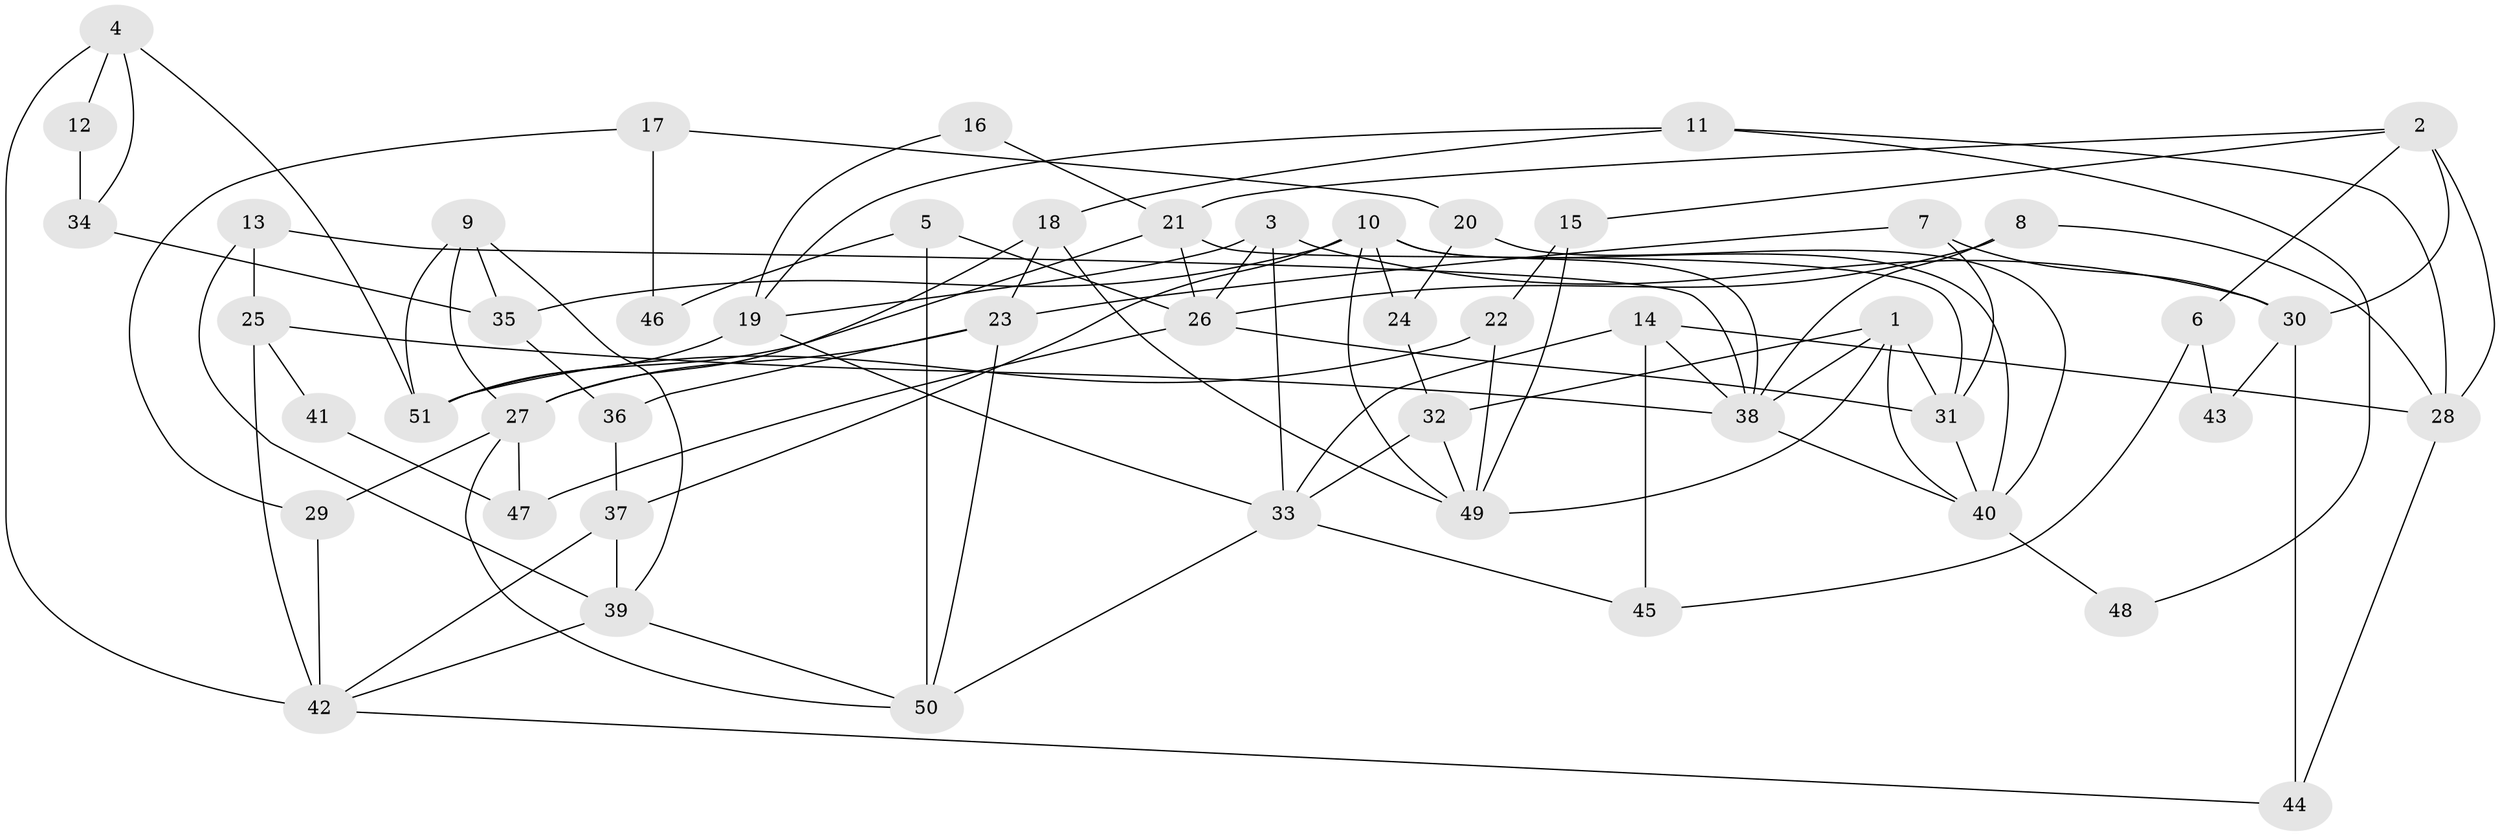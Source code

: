 // coarse degree distribution, {1: 0.13333333333333333, 3: 0.26666666666666666, 2: 0.2, 5: 0.2, 4: 0.13333333333333333, 11: 0.06666666666666667}
// Generated by graph-tools (version 1.1) at 2025/53/03/04/25 21:53:50]
// undirected, 51 vertices, 102 edges
graph export_dot {
graph [start="1"]
  node [color=gray90,style=filled];
  1;
  2;
  3;
  4;
  5;
  6;
  7;
  8;
  9;
  10;
  11;
  12;
  13;
  14;
  15;
  16;
  17;
  18;
  19;
  20;
  21;
  22;
  23;
  24;
  25;
  26;
  27;
  28;
  29;
  30;
  31;
  32;
  33;
  34;
  35;
  36;
  37;
  38;
  39;
  40;
  41;
  42;
  43;
  44;
  45;
  46;
  47;
  48;
  49;
  50;
  51;
  1 -- 40;
  1 -- 38;
  1 -- 31;
  1 -- 32;
  1 -- 49;
  2 -- 30;
  2 -- 15;
  2 -- 6;
  2 -- 21;
  2 -- 28;
  3 -- 30;
  3 -- 26;
  3 -- 19;
  3 -- 33;
  4 -- 42;
  4 -- 51;
  4 -- 12;
  4 -- 34;
  5 -- 26;
  5 -- 50;
  5 -- 46;
  6 -- 45;
  6 -- 43;
  7 -- 23;
  7 -- 31;
  7 -- 30;
  8 -- 28;
  8 -- 38;
  8 -- 26;
  9 -- 35;
  9 -- 39;
  9 -- 27;
  9 -- 51;
  10 -- 49;
  10 -- 38;
  10 -- 24;
  10 -- 35;
  10 -- 37;
  10 -- 40;
  11 -- 19;
  11 -- 18;
  11 -- 28;
  11 -- 48;
  12 -- 34;
  13 -- 38;
  13 -- 25;
  13 -- 39;
  14 -- 33;
  14 -- 28;
  14 -- 38;
  14 -- 45;
  15 -- 22;
  15 -- 49;
  16 -- 21;
  16 -- 19;
  17 -- 20;
  17 -- 29;
  17 -- 46;
  18 -- 27;
  18 -- 49;
  18 -- 23;
  19 -- 51;
  19 -- 33;
  20 -- 40;
  20 -- 24;
  21 -- 31;
  21 -- 26;
  21 -- 51;
  22 -- 51;
  22 -- 49;
  23 -- 50;
  23 -- 27;
  23 -- 36;
  24 -- 32;
  25 -- 42;
  25 -- 38;
  25 -- 41;
  26 -- 31;
  26 -- 47;
  27 -- 29;
  27 -- 47;
  27 -- 50;
  28 -- 44;
  29 -- 42;
  30 -- 44;
  30 -- 43;
  31 -- 40;
  32 -- 33;
  32 -- 49;
  33 -- 45;
  33 -- 50;
  34 -- 35;
  35 -- 36;
  36 -- 37;
  37 -- 39;
  37 -- 42;
  38 -- 40;
  39 -- 50;
  39 -- 42;
  40 -- 48;
  41 -- 47;
  42 -- 44;
}
